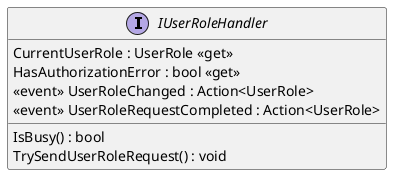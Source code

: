 @startuml
interface IUserRoleHandler {
    CurrentUserRole : UserRole <<get>>
    HasAuthorizationError : bool <<get>>
    IsBusy() : bool
    TrySendUserRoleRequest() : void
     <<event>> UserRoleChanged : Action<UserRole> 
     <<event>> UserRoleRequestCompleted : Action<UserRole> 
}
@enduml
